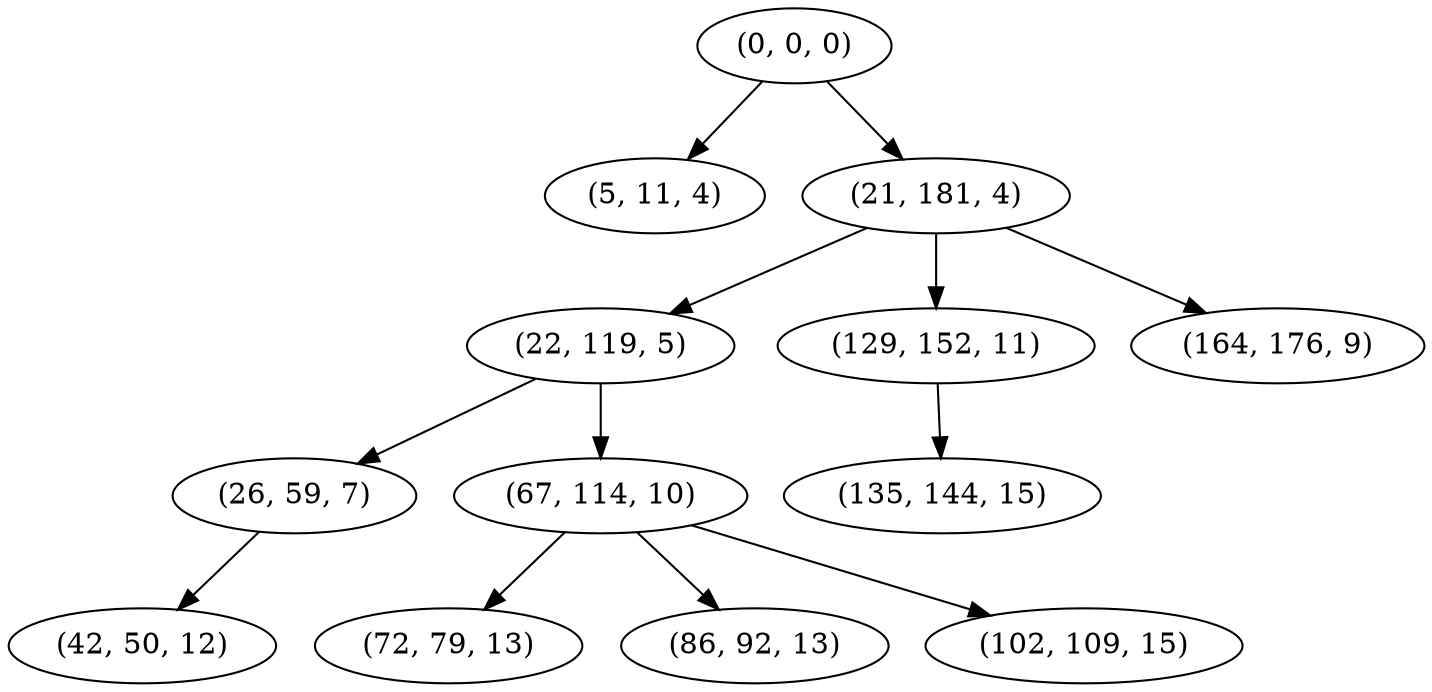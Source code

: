 digraph tree {
    "(0, 0, 0)";
    "(5, 11, 4)";
    "(21, 181, 4)";
    "(22, 119, 5)";
    "(26, 59, 7)";
    "(42, 50, 12)";
    "(67, 114, 10)";
    "(72, 79, 13)";
    "(86, 92, 13)";
    "(102, 109, 15)";
    "(129, 152, 11)";
    "(135, 144, 15)";
    "(164, 176, 9)";
    "(0, 0, 0)" -> "(5, 11, 4)";
    "(0, 0, 0)" -> "(21, 181, 4)";
    "(21, 181, 4)" -> "(22, 119, 5)";
    "(21, 181, 4)" -> "(129, 152, 11)";
    "(21, 181, 4)" -> "(164, 176, 9)";
    "(22, 119, 5)" -> "(26, 59, 7)";
    "(22, 119, 5)" -> "(67, 114, 10)";
    "(26, 59, 7)" -> "(42, 50, 12)";
    "(67, 114, 10)" -> "(72, 79, 13)";
    "(67, 114, 10)" -> "(86, 92, 13)";
    "(67, 114, 10)" -> "(102, 109, 15)";
    "(129, 152, 11)" -> "(135, 144, 15)";
}
